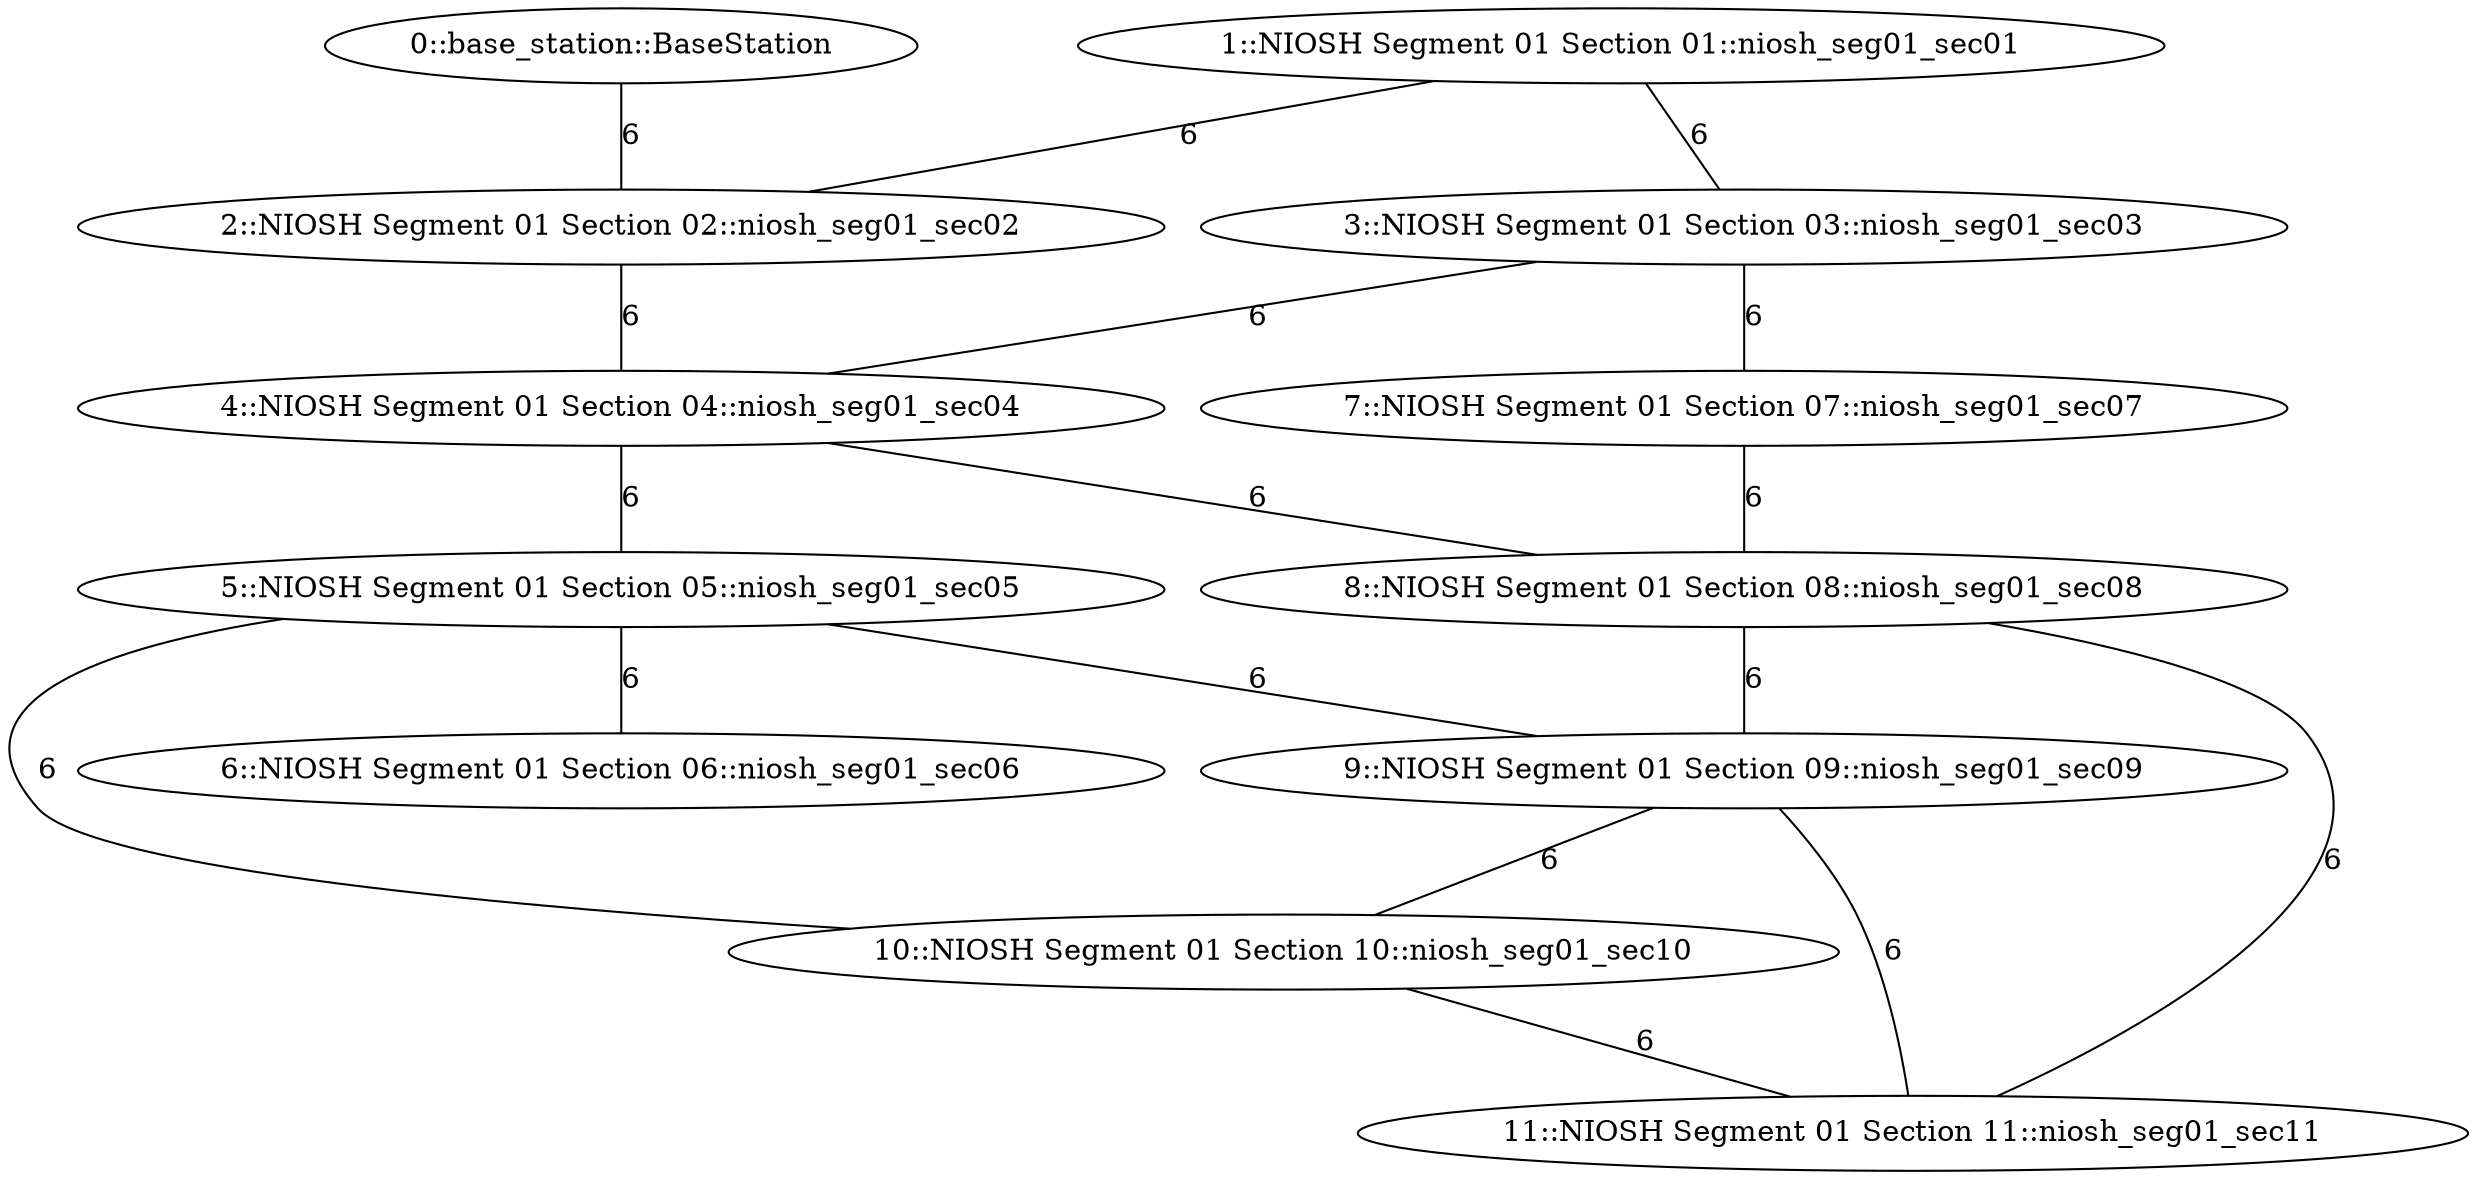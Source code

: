 graph {
  /* ==== Vertices ==== */

  /* Base station / Staging area */
  0   [label="0::base_station::BaseStation"];

  1   [label="1::NIOSH Segment 01 Section 01::niosh_seg01_sec01"];
  2   [label="2::NIOSH Segment 01 Section 02::niosh_seg01_sec02"];
  3   [label="3::NIOSH Segment 01 Section 03::niosh_seg01_sec03"];
  4   [label="4::NIOSH Segment 01 Section 04::niosh_seg01_sec04"];
  5   [label="5::NIOSH Segment 01 Section 05::niosh_seg01_sec05"];
  6   [label="6::NIOSH Segment 01 Section 06::niosh_seg01_sec06"];
  7   [label="7::NIOSH Segment 01 Section 07::niosh_seg01_sec07"];
  8   [label="8::NIOSH Segment 01 Section 08::niosh_seg01_sec08"];
  9   [label="9::NIOSH Segment 01 Section 09::niosh_seg01_sec09"];
  10  [label="10::NIOSH Segment 01 Section 10::niosh_seg01_sec10"];
  11  [label="11::NIOSH Segment 01 Section 11::niosh_seg01_sec11"];

  /* ==== Edges ==== */

  /* Base station */
  0  -- 2   [label=6];
  1  -- 2   [label=6];
  1  -- 3   [label=6];
  2  -- 4   [label=6];
  3  -- 4   [label=6];
  3  -- 7   [label=6];
  4  -- 5   [label=6];
  4  -- 8   [label=6];
  5  -- 6   [label=6];
  5  -- 9   [label=6];
  5  -- 10  [label=6];
  7  -- 8   [label=6];
  8  -- 9   [label=6];
  8  -- 11  [label=6];
  9  -- 10  [label=6];
  9  -- 11  [label=6];
  10 -- 11  [label=6];
}
